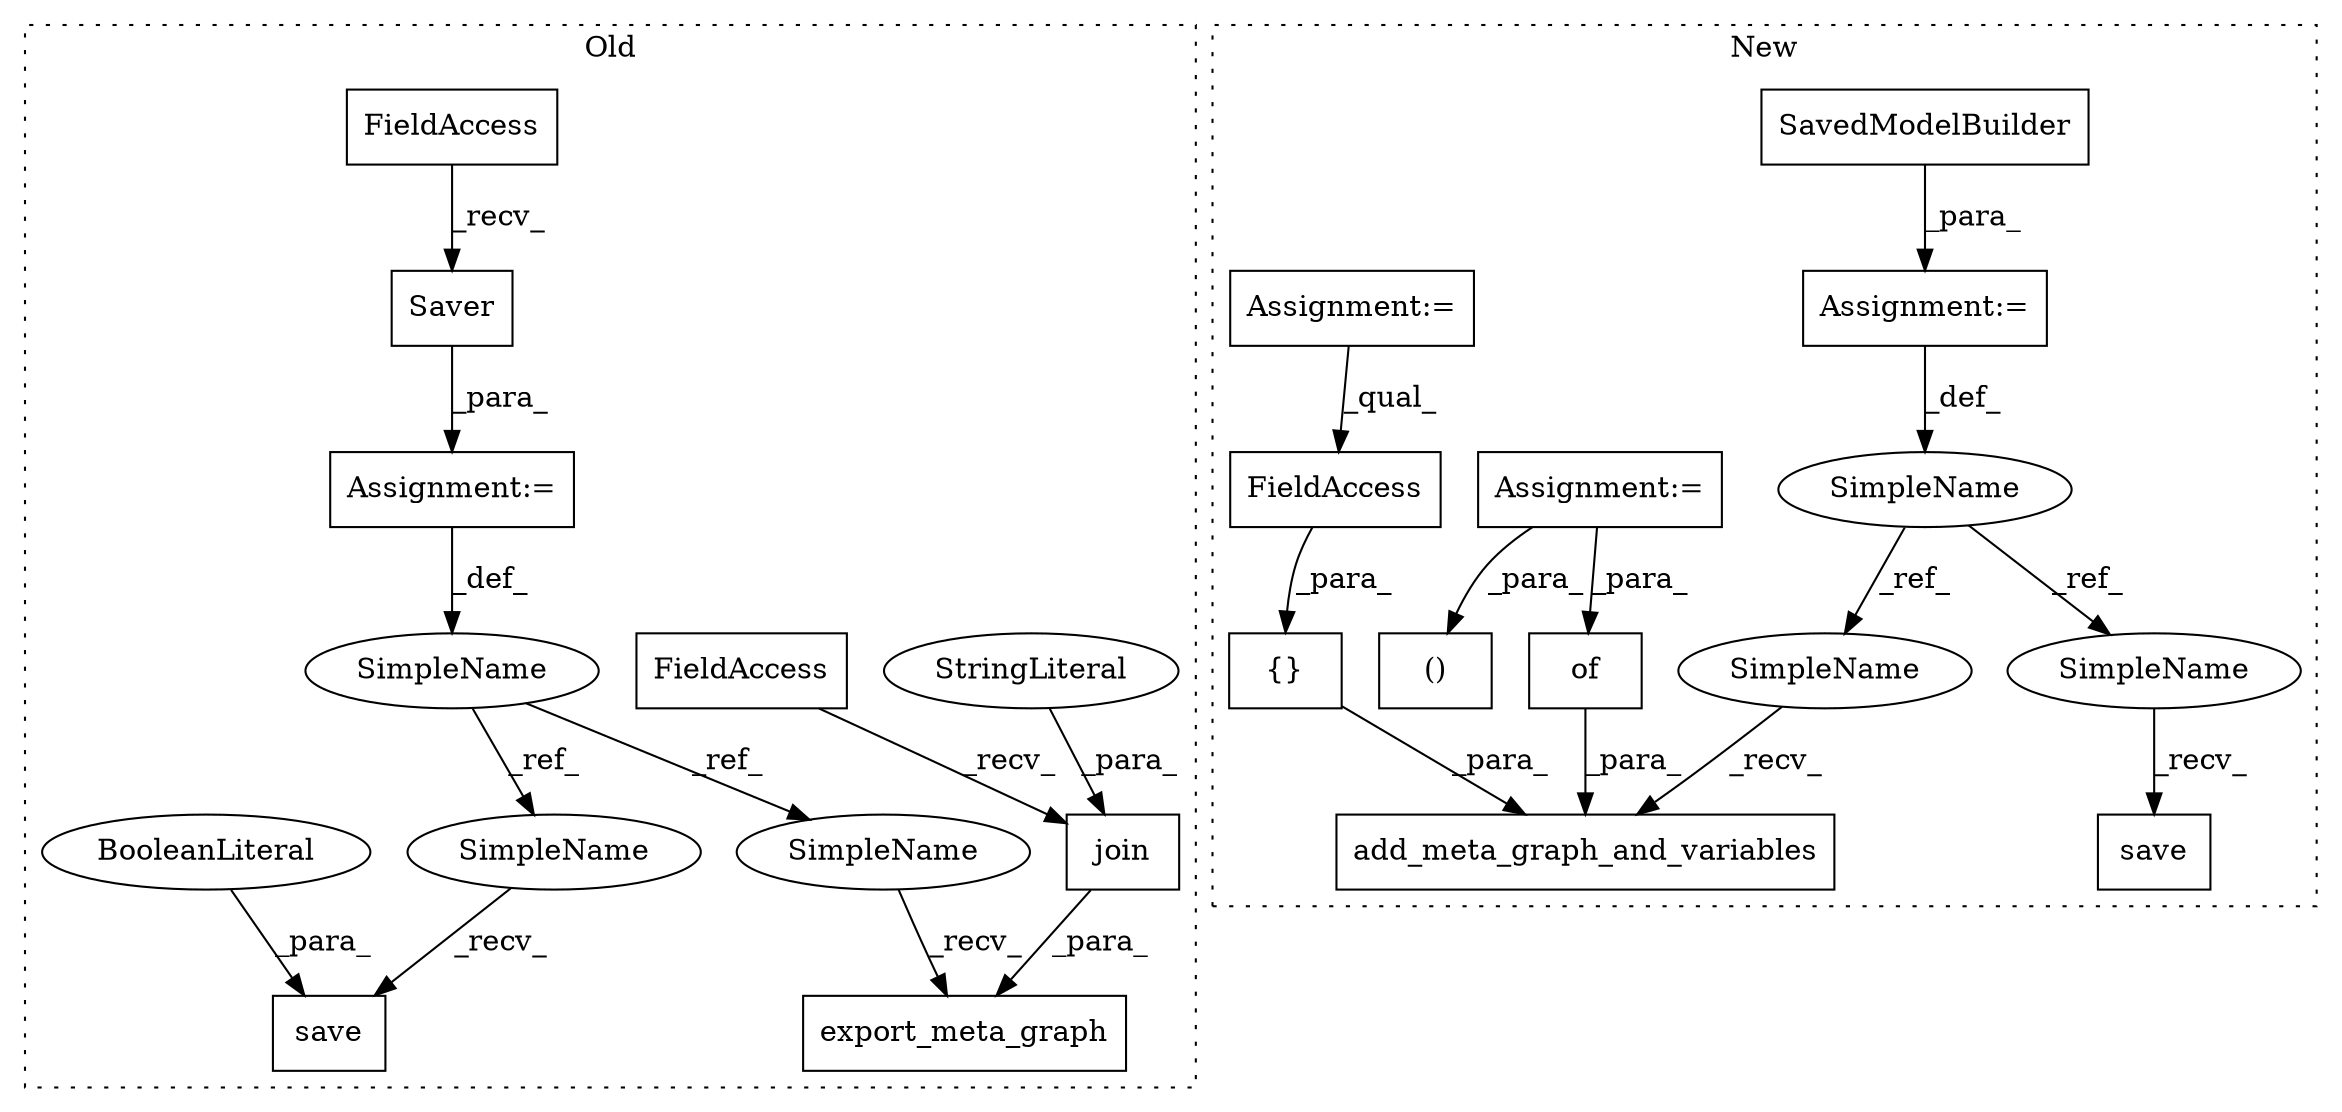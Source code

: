 digraph G {
subgraph cluster0 {
1 [label="save" a="32" s="4234,4283" l="5,1" shape="box"];
4 [label="Saver" a="32" s="4142" l="7" shape="box"];
9 [label="FieldAccess" a="22" s="4125" l="16" shape="box"];
12 [label="Assignment:=" a="7" s="4124" l="1" shape="box"];
15 [label="BooleanLiteral" a="9" s="4278" l="5" shape="ellipse"];
16 [label="export_meta_graph" a="32" s="4163,4219" l="18,1" shape="box"];
17 [label="SimpleName" a="42" s="4119" l="5" shape="ellipse"];
18 [label="join" a="32" s="4189,4218" l="5,1" shape="box"];
19 [label="StringLiteral" a="45" s="4205" l="13" shape="ellipse"];
20 [label="FieldAccess" a="22" s="4181" l="7" shape="box"];
24 [label="SimpleName" a="42" s="4157" l="5" shape="ellipse"];
25 [label="SimpleName" a="42" s="4228" l="5" shape="ellipse"];
label = "Old";
style="dotted";
}
subgraph cluster1 {
2 [label="add_meta_graph_and_variables" a="32" s="4880,5100" l="29,1" shape="box"];
3 [label="{}" a="4" s="4923,4945" l="1,1" shape="box"];
5 [label="SavedModelBuilder" a="32" s="4809,4865" l="18,1" shape="box"];
6 [label="save" a="32" s="5115" l="6" shape="box"];
7 [label="SimpleName" a="42" s="4795" l="5" shape="ellipse"];
8 [label="FieldAccess" a="22" s="4924" l="21" shape="box"];
10 [label="of" a="32" s="4951,5035" l="3,1" shape="box"];
11 [label="Assignment:=" a="7" s="3861" l="17" shape="box"];
13 [label="Assignment:=" a="7" s="4800" l="1" shape="box"];
14 [label="()" a="106" s="4257" l="46" shape="box"];
21 [label="Assignment:=" a="7" s="3826" l="13" shape="box"];
22 [label="SimpleName" a="42" s="5109" l="5" shape="ellipse"];
23 [label="SimpleName" a="42" s="4874" l="5" shape="ellipse"];
label = "New";
style="dotted";
}
3 -> 2 [label="_para_"];
4 -> 12 [label="_para_"];
5 -> 13 [label="_para_"];
7 -> 22 [label="_ref_"];
7 -> 23 [label="_ref_"];
8 -> 3 [label="_para_"];
9 -> 4 [label="_recv_"];
10 -> 2 [label="_para_"];
11 -> 10 [label="_para_"];
11 -> 14 [label="_para_"];
12 -> 17 [label="_def_"];
13 -> 7 [label="_def_"];
15 -> 1 [label="_para_"];
17 -> 24 [label="_ref_"];
17 -> 25 [label="_ref_"];
18 -> 16 [label="_para_"];
19 -> 18 [label="_para_"];
20 -> 18 [label="_recv_"];
21 -> 8 [label="_qual_"];
22 -> 6 [label="_recv_"];
23 -> 2 [label="_recv_"];
24 -> 16 [label="_recv_"];
25 -> 1 [label="_recv_"];
}